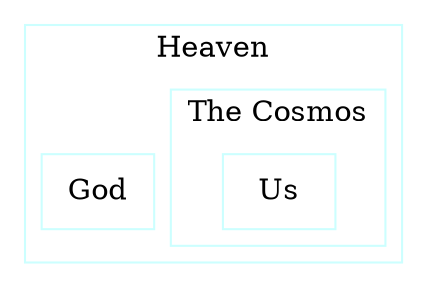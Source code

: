 digraph D {
rankdir = TB
style = filled
fontcolor = black
color = black
bgcolor = white
gradientangle = 0
dpi = 300
subgraph "cluster_113"{
penwidth=1;
 rankdir=TB;
 shape=box;
 color="#ccffff";
 fontcolor=black;
 fillcolor=white;
 style=filled;
 gradientangle=270.05;
 label="Heaven";
 "cluster_114" [penwidth=1, rankdir=TB, shape=box, color="#ccffff", fontcolor=black, fillcolor=white, style=filled, gradientangle=270.05, label="God"]
subgraph "cluster_115"{
penwidth=1;
 rankdir=TB;
 shape=box;
 color="#ccffff";
 fontcolor=black;
 fillcolor=white;
 style=filled;
 gradientangle=270.05;
 label="The Cosmos";
 "cluster_116" [penwidth=1, rankdir=TB, shape=box, color="#ccffff", fontcolor=black, fillcolor=white, style=filled, gradientangle=270.05, label="Us"]
}
}
}